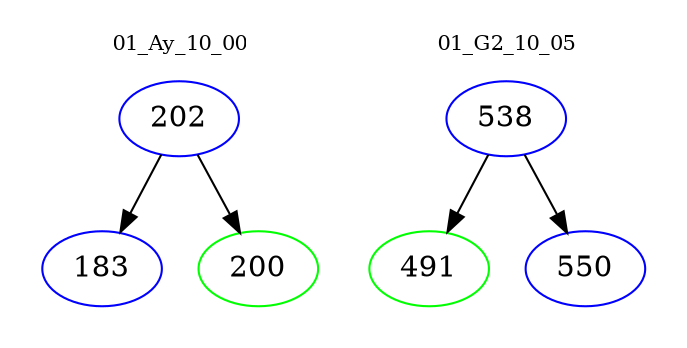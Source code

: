 digraph{
subgraph cluster_0 {
color = white
label = "01_Ay_10_00";
fontsize=10;
T0_202 [label="202", color="blue"]
T0_202 -> T0_183 [color="black"]
T0_183 [label="183", color="blue"]
T0_202 -> T0_200 [color="black"]
T0_200 [label="200", color="green"]
}
subgraph cluster_1 {
color = white
label = "01_G2_10_05";
fontsize=10;
T1_538 [label="538", color="blue"]
T1_538 -> T1_491 [color="black"]
T1_491 [label="491", color="green"]
T1_538 -> T1_550 [color="black"]
T1_550 [label="550", color="blue"]
}
}

